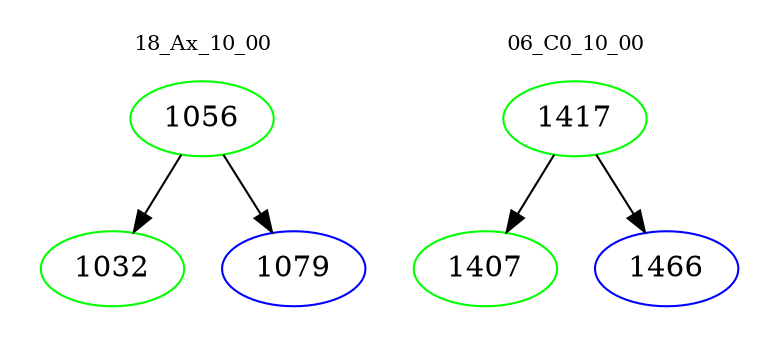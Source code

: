 digraph{
subgraph cluster_0 {
color = white
label = "18_Ax_10_00";
fontsize=10;
T0_1056 [label="1056", color="green"]
T0_1056 -> T0_1032 [color="black"]
T0_1032 [label="1032", color="green"]
T0_1056 -> T0_1079 [color="black"]
T0_1079 [label="1079", color="blue"]
}
subgraph cluster_1 {
color = white
label = "06_C0_10_00";
fontsize=10;
T1_1417 [label="1417", color="green"]
T1_1417 -> T1_1407 [color="black"]
T1_1407 [label="1407", color="green"]
T1_1417 -> T1_1466 [color="black"]
T1_1466 [label="1466", color="blue"]
}
}
